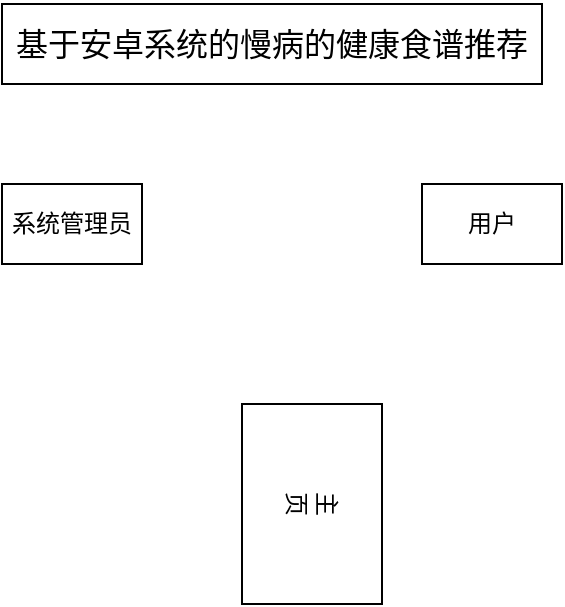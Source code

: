 <mxfile version="13.10.0" type="github">
  <diagram id="rdA4caQz7iyz7Uherc2U" name="Page-1">
    <mxGraphModel dx="998" dy="556" grid="1" gridSize="10" guides="1" tooltips="1" connect="1" arrows="1" fold="1" page="1" pageScale="1" pageWidth="827" pageHeight="1169" math="0" shadow="0">
      <root>
        <mxCell id="0" />
        <mxCell id="1" parent="0" />
        <mxCell id="FSJBNQoLMnglbI8anA3b-2" value="&lt;p class=&quot;MsoNormal&quot;&gt;&lt;span style=&quot;font-size: 12.0pt&quot;&gt;&lt;font face=&quot;宋体&quot;&gt;基于安卓系统的慢病的健康食谱推荐&lt;/font&gt;&lt;/span&gt;&lt;/p&gt;" style="rounded=0;whiteSpace=wrap;html=1;" parent="1" vertex="1">
          <mxGeometry x="260" y="30" width="270" height="40" as="geometry" />
        </mxCell>
        <mxCell id="FSJBNQoLMnglbI8anA3b-6" value="系统管理员" style="rounded=0;whiteSpace=wrap;html=1;" parent="1" vertex="1">
          <mxGeometry x="260" y="120" width="70" height="40" as="geometry" />
        </mxCell>
        <mxCell id="FSJBNQoLMnglbI8anA3b-8" value="用户" style="rounded=0;whiteSpace=wrap;html=1;" parent="1" vertex="1">
          <mxGeometry x="470" y="120" width="70" height="40" as="geometry" />
        </mxCell>
        <mxCell id="M044ovHINMiQ8--4kUMg-4" value="主&lt;br&gt;页" style="rounded=0;whiteSpace=wrap;html=1;rotation=90;textDirection=ltr;" vertex="1" parent="1">
          <mxGeometry x="365" y="245" width="100" height="70" as="geometry" />
        </mxCell>
      </root>
    </mxGraphModel>
  </diagram>
</mxfile>
